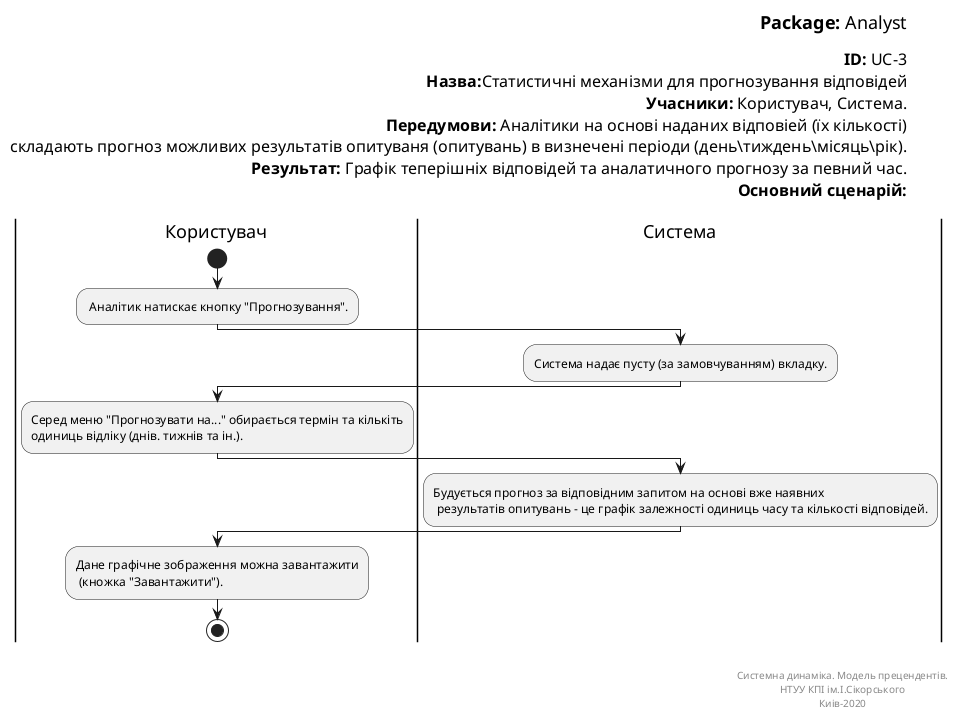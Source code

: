 
@startuml userRegistration

left header
<font color=000 size=18><b>Package:</b> Analyst

<font color=000 size=16><b>ID:</b> UC-3
<font color=000 size=16><b>Назва:</b>Статистичні механізми для прогнозування відповідей
<font color=000 size=16><b>Учасники:</b> Користувач, Система.
<font color=000 size=16><b>Передумови:</b> Аналітики на основі наданих відповіей (їх кількості) 
<font color=000 size=16>складають прогноз можливих результатів опитуваня (опитувань) в визнечені періоди (день\тиждень\місяць\рік).
<font color=000 size=16><b>Результат:</b> Графік теперішніх відповідей та аналатичного прогнозу за певний час.
<font color=000 size=16><b>Основний сценарій:</b>

end header

|Користувач|
start
: Аналітик натискає кнопку "Прогнозування".;

|Система|
:Система надає пусту (за замовчуванням) вкладку.;

|Користувач|

:Серед меню "Прогнозувати на..." обирається термін та кількіть 
одиниць відліку (днів. тижнів та ін.).;

|Система|
:Будується прогноз за відповідним запитом на основі вже наявних 
 результатів опитувань - це графік залежності одиниць часу та кількості відповідей.;


|Користувач|
:Дане графічне зображення можна завантажити 
 (кножка "Завантажити").;
stop;

right footer


Системна динаміка. Модель прецендентів.
НТУУ КПІ ім.І.Сікорського
Киів-2020
end footer

@enduml